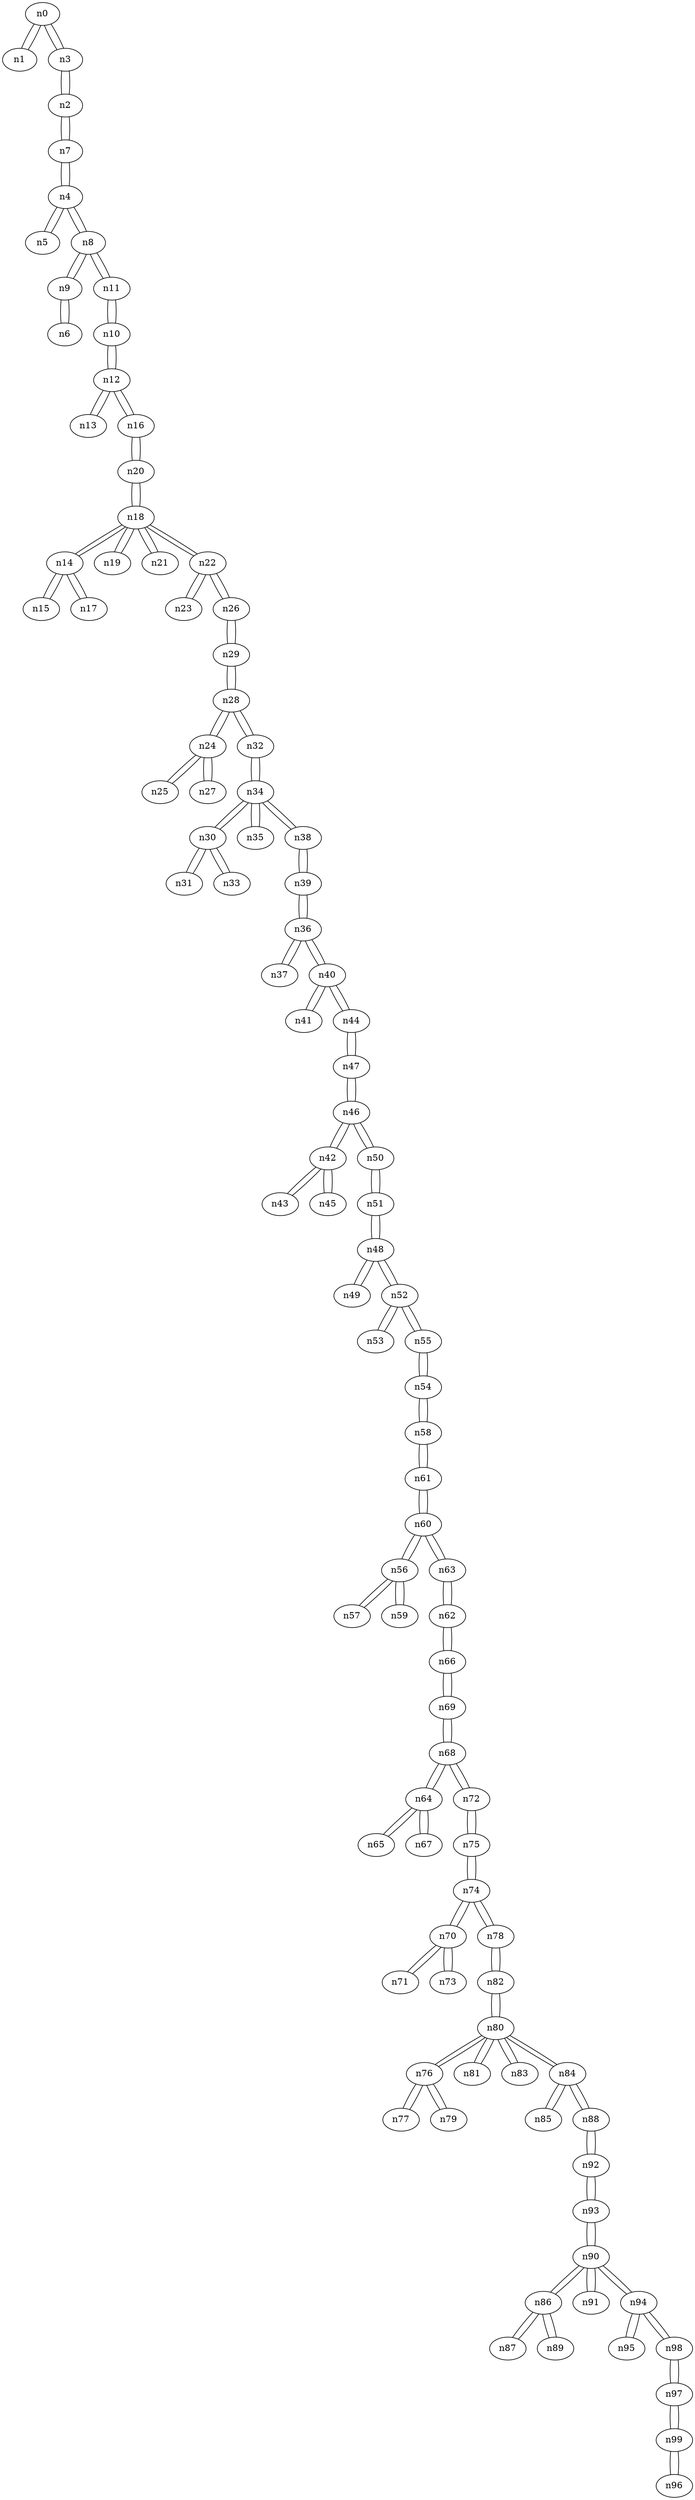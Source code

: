 graph {
n0;
n1;
n2;
n3;
n4;
n5;
n6;
n7;
n8;
n9;
n10;
n11;
n12;
n13;
n14;
n15;
n16;
n17;
n18;
n19;
n20;
n21;
n22;
n23;
n24;
n25;
n26;
n27;
n28;
n29;
n30;
n31;
n32;
n33;
n34;
n35;
n36;
n37;
n38;
n39;
n40;
n41;
n42;
n43;
n44;
n45;
n46;
n47;
n48;
n49;
n50;
n51;
n52;
n53;
n54;
n55;
n56;
n57;
n58;
n59;
n60;
n61;
n62;
n63;
n64;
n65;
n66;
n67;
n68;
n69;
n70;
n71;
n72;
n73;
n74;
n75;
n76;
n77;
n78;
n79;
n80;
n81;
n82;
n83;
n84;
n85;
n86;
n87;
n88;
n89;
n90;
n91;
n92;
n93;
n94;
n95;
n96;
n97;
n98;
n99;
n0 -- n3;
n0 -- n1;
n1 -- n0;
n2 -- n7;
n2 -- n3;
n3 -- n0;
n3 -- n2;
n4 -- n7;
n4 -- n5;
n4 -- n8;
n5 -- n4;
n6 -- n9;
n7 -- n4;
n7 -- n2;
n8 -- n11;
n8 -- n9;
n8 -- n4;
n9 -- n8;
n9 -- n6;
n10 -- n11;
n10 -- n12;
n11 -- n8;
n11 -- n10;
n12 -- n13;
n12 -- n16;
n12 -- n10;
n13 -- n12;
n14 -- n15;
n14 -- n17;
n14 -- n18;
n15 -- n14;
n16 -- n12;
n16 -- n20;
n17 -- n14;
n18 -- n21;
n18 -- n19;
n18 -- n14;
n18 -- n20;
n18 -- n22;
n19 -- n18;
n20 -- n16;
n20 -- n18;
n21 -- n18;
n22 -- n26;
n22 -- n23;
n22 -- n18;
n23 -- n22;
n24 -- n28;
n24 -- n27;
n24 -- n25;
n25 -- n24;
n26 -- n29;
n26 -- n22;
n27 -- n24;
n28 -- n29;
n28 -- n32;
n28 -- n24;
n29 -- n26;
n29 -- n28;
n30 -- n33;
n30 -- n31;
n30 -- n34;
n31 -- n30;
n32 -- n28;
n32 -- n34;
n33 -- n30;
n34 -- n38;
n34 -- n32;
n34 -- n35;
n34 -- n30;
n35 -- n34;
n36 -- n39;
n36 -- n40;
n36 -- n37;
n37 -- n36;
n38 -- n39;
n38 -- n34;
n39 -- n38;
n39 -- n36;
n40 -- n36;
n40 -- n44;
n40 -- n41;
n41 -- n40;
n42 -- n46;
n42 -- n43;
n42 -- n45;
n43 -- n42;
n44 -- n40;
n44 -- n47;
n45 -- n42;
n46 -- n47;
n46 -- n50;
n46 -- n42;
n47 -- n46;
n47 -- n44;
n48 -- n52;
n48 -- n49;
n48 -- n51;
n49 -- n48;
n50 -- n46;
n50 -- n51;
n51 -- n48;
n51 -- n50;
n52 -- n55;
n52 -- n48;
n52 -- n53;
n53 -- n52;
n54 -- n55;
n54 -- n58;
n55 -- n52;
n55 -- n54;
n56 -- n60;
n56 -- n57;
n56 -- n59;
n57 -- n56;
n58 -- n54;
n58 -- n61;
n59 -- n56;
n60 -- n61;
n60 -- n56;
n60 -- n63;
n61 -- n60;
n61 -- n58;
n62 -- n66;
n62 -- n63;
n63 -- n62;
n63 -- n60;
n64 -- n68;
n64 -- n67;
n64 -- n65;
n65 -- n64;
n66 -- n69;
n66 -- n62;
n67 -- n64;
n68 -- n72;
n68 -- n69;
n68 -- n64;
n69 -- n68;
n69 -- n66;
n70 -- n73;
n70 -- n71;
n70 -- n74;
n71 -- n70;
n72 -- n68;
n72 -- n75;
n73 -- n70;
n74 -- n75;
n74 -- n78;
n74 -- n70;
n75 -- n72;
n75 -- n74;
n76 -- n80;
n76 -- n79;
n76 -- n77;
n77 -- n76;
n78 -- n74;
n78 -- n82;
n79 -- n76;
n80 -- n81;
n80 -- n84;
n80 -- n76;
n80 -- n83;
n80 -- n82;
n81 -- n80;
n82 -- n80;
n82 -- n78;
n83 -- n80;
n84 -- n88;
n84 -- n80;
n84 -- n85;
n85 -- n84;
n86 -- n89;
n86 -- n87;
n86 -- n90;
n87 -- n86;
n88 -- n84;
n88 -- n92;
n89 -- n86;
n90 -- n94;
n90 -- n93;
n90 -- n91;
n90 -- n86;
n91 -- n90;
n92 -- n88;
n92 -- n93;
n93 -- n92;
n93 -- n90;
n94 -- n95;
n94 -- n98;
n94 -- n90;
n95 -- n94;
n96 -- n99;
n97 -- n99;
n97 -- n98;
n98 -- n94;
n98 -- n97;
n99 -- n96;
n99 -- n97;
}
